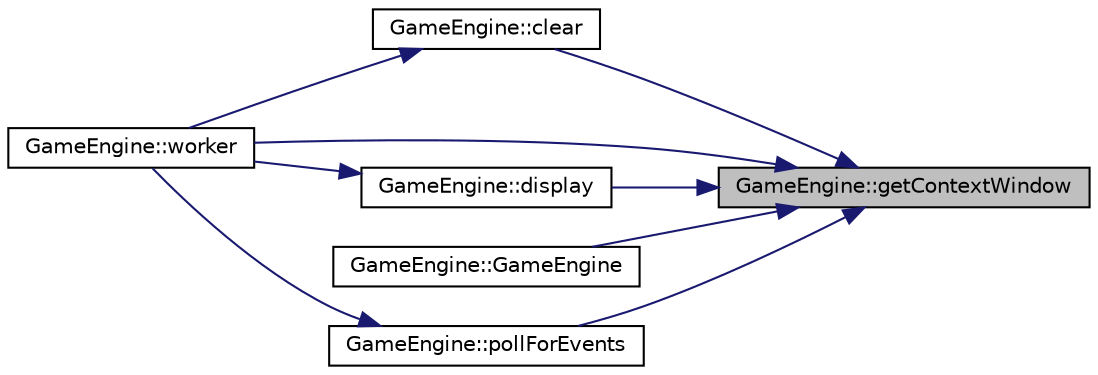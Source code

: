 digraph "GameEngine::getContextWindow"
{
 // LATEX_PDF_SIZE
  edge [fontname="Helvetica",fontsize="10",labelfontname="Helvetica",labelfontsize="10"];
  node [fontname="Helvetica",fontsize="10",shape=record];
  rankdir="RL";
  Node1 [label="GameEngine::getContextWindow",height=0.2,width=0.4,color="black", fillcolor="grey75", style="filled", fontcolor="black",tooltip=" "];
  Node1 -> Node2 [dir="back",color="midnightblue",fontsize="10",style="solid",fontname="Helvetica"];
  Node2 [label="GameEngine::clear",height=0.2,width=0.4,color="black", fillcolor="white", style="filled",URL="$class_game_engine.html#a9bfc5c11e97601f3588c62027b43616d",tooltip=" "];
  Node2 -> Node3 [dir="back",color="midnightblue",fontsize="10",style="solid",fontname="Helvetica"];
  Node3 [label="GameEngine::worker",height=0.2,width=0.4,color="black", fillcolor="white", style="filled",URL="$class_game_engine.html#a44499a26d8c95de0bb649f43defd719a",tooltip=" "];
  Node1 -> Node4 [dir="back",color="midnightblue",fontsize="10",style="solid",fontname="Helvetica"];
  Node4 [label="GameEngine::display",height=0.2,width=0.4,color="black", fillcolor="white", style="filled",URL="$class_game_engine.html#acfa98b8be6a8843ec87d8dd3d7b23349",tooltip=" "];
  Node4 -> Node3 [dir="back",color="midnightblue",fontsize="10",style="solid",fontname="Helvetica"];
  Node1 -> Node5 [dir="back",color="midnightblue",fontsize="10",style="solid",fontname="Helvetica"];
  Node5 [label="GameEngine::GameEngine",height=0.2,width=0.4,color="black", fillcolor="white", style="filled",URL="$class_game_engine.html#a84c38ed3499952f75d1f5f6e536a3577",tooltip=" "];
  Node1 -> Node6 [dir="back",color="midnightblue",fontsize="10",style="solid",fontname="Helvetica"];
  Node6 [label="GameEngine::pollForEvents",height=0.2,width=0.4,color="black", fillcolor="white", style="filled",URL="$class_game_engine.html#a63e839e92c780aa9b8fe159a73a8fabd",tooltip=" "];
  Node6 -> Node3 [dir="back",color="midnightblue",fontsize="10",style="solid",fontname="Helvetica"];
  Node1 -> Node3 [dir="back",color="midnightblue",fontsize="10",style="solid",fontname="Helvetica"];
}
